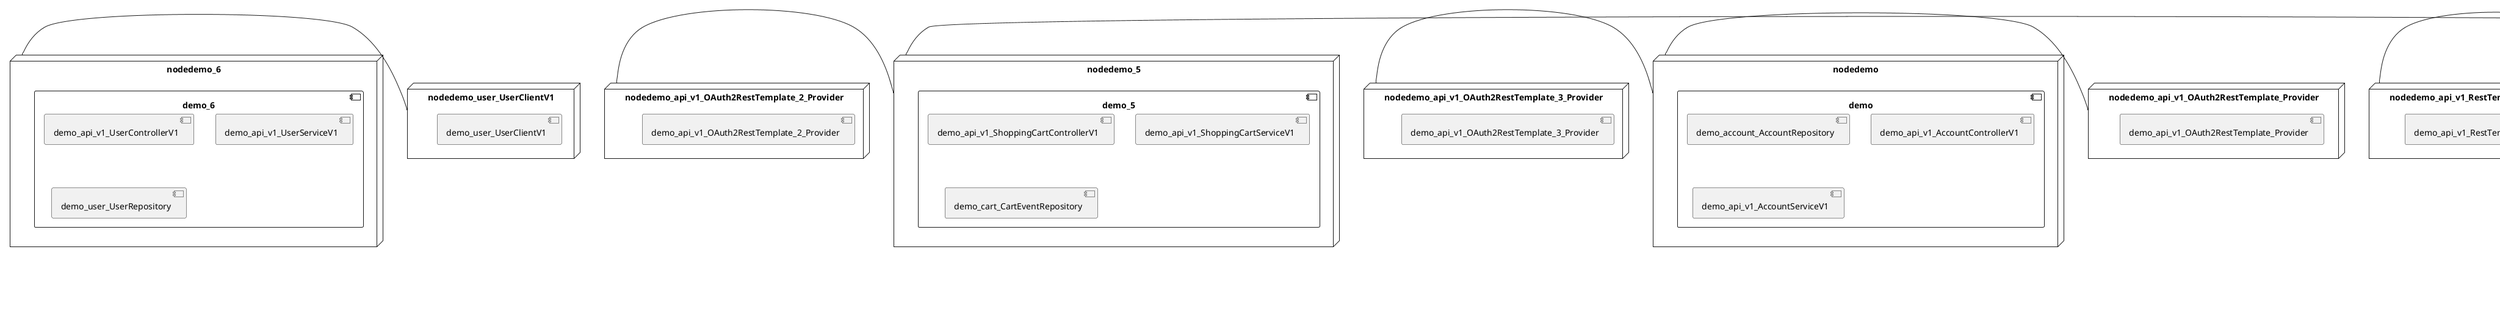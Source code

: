 @startuml
skinparam fixCircleLabelOverlapping true
skinparam componentStyle uml2
node nodedemo {
component demo {
[demo_account_AccountRepository] [[kbastani-spring-cloud-event-sourcing-example.system#_eyBlpY3BEe-AmPKapfOXsg]]
[demo_api_v1_AccountControllerV1] [[kbastani-spring-cloud-event-sourcing-example.system#_eyBlpY3BEe-AmPKapfOXsg]]
[demo_api_v1_AccountServiceV1] [[kbastani-spring-cloud-event-sourcing-example.system#_eyBlpY3BEe-AmPKapfOXsg]]
}
}
node nodedemo_2 {
component demo_2 {
[DatabaseInitializer] [[kbastani-spring-cloud-event-sourcing-example.system#_eyBlpY3BEe-AmPKapfOXsg]]
[demo_api_v1_OrderControllerV1] [[kbastani-spring-cloud-event-sourcing-example.system#_eyBlpY3BEe-AmPKapfOXsg]]
[demo_api_v1_OrderServiceV1] [[kbastani-spring-cloud-event-sourcing-example.system#_eyBlpY3BEe-AmPKapfOXsg]]
[demo_config_DatabaseInitializer] [[kbastani-spring-cloud-event-sourcing-example.system#_eyBlpY3BEe-AmPKapfOXsg]]
[demo_invoice_InvoiceRepository] [[kbastani-spring-cloud-event-sourcing-example.system#_eyBlpY3BEe-AmPKapfOXsg]]
[demo_order_OrderEventRepository] [[kbastani-spring-cloud-event-sourcing-example.system#_eyBlpY3BEe-AmPKapfOXsg]]
[demo_order_OrderRepository] [[kbastani-spring-cloud-event-sourcing-example.system#_eyBlpY3BEe-AmPKapfOXsg]]
}
}
node nodedemo_3 {
component demo_3 {
[demo_api_v1_CatalogControllerV1] [[kbastani-spring-cloud-event-sourcing-example.system#_eyBlpY3BEe-AmPKapfOXsg]]
[demo_api_v1_CatalogServiceV1] [[kbastani-spring-cloud-event-sourcing-example.system#_eyBlpY3BEe-AmPKapfOXsg]]
[demo_catalog_CatalogInfoRepository] [[kbastani-spring-cloud-event-sourcing-example.system#_eyBlpY3BEe-AmPKapfOXsg]]
}
}
node nodedemo_4 {
component demo_4 {
[demo_UserController] [[kbastani-spring-cloud-event-sourcing-example.system#_eyBlpY3BEe-AmPKapfOXsg]]
[demo_UserRepository] [[kbastani-spring-cloud-event-sourcing-example.system#_eyBlpY3BEe-AmPKapfOXsg]]
[demo_UserService] [[kbastani-spring-cloud-event-sourcing-example.system#_eyBlpY3BEe-AmPKapfOXsg]]
[demo_login_UserController] [[kbastani-spring-cloud-event-sourcing-example.system#_eyBlpY3BEe-AmPKapfOXsg]]
}
}
node nodedemo_5 {
component demo_5 {
[demo_api_v1_ShoppingCartControllerV1] [[kbastani-spring-cloud-event-sourcing-example.system#_eyBlpY3BEe-AmPKapfOXsg]]
[demo_api_v1_ShoppingCartServiceV1] [[kbastani-spring-cloud-event-sourcing-example.system#_eyBlpY3BEe-AmPKapfOXsg]]
[demo_cart_CartEventRepository] [[kbastani-spring-cloud-event-sourcing-example.system#_eyBlpY3BEe-AmPKapfOXsg]]
}
}
node nodedemo_6 {
component demo_6 {
[demo_api_v1_UserControllerV1] [[kbastani-spring-cloud-event-sourcing-example.system#_eyBlpY3BEe-AmPKapfOXsg]]
[demo_api_v1_UserServiceV1] [[kbastani-spring-cloud-event-sourcing-example.system#_eyBlpY3BEe-AmPKapfOXsg]]
[demo_user_UserRepository] [[kbastani-spring-cloud-event-sourcing-example.system#_eyBlpY3BEe-AmPKapfOXsg]]
}
}
node nodedemo_v1 {
component demo_v1 {
[demo_v1_InventoryControllerV1] [[kbastani-spring-cloud-event-sourcing-example.system#_eyBlpY3BEe-AmPKapfOXsg]]
[demo_v1_InventoryServiceV1] [[kbastani-spring-cloud-event-sourcing-example.system#_eyBlpY3BEe-AmPKapfOXsg]]
}
}
node nodedemo_api_v1_OAuth2RestTemplate_2_Provider {
[demo_api_v1_OAuth2RestTemplate_2_Provider] [[kbastani-spring-cloud-event-sourcing-example.system#_eyBlpY3BEe-AmPKapfOXsg]]
}
node nodedemo_api_v1_OAuth2RestTemplate_3_Provider {
[demo_api_v1_OAuth2RestTemplate_3_Provider] [[kbastani-spring-cloud-event-sourcing-example.system#_eyBlpY3BEe-AmPKapfOXsg]]
}
node nodedemo_api_v1_OAuth2RestTemplate_Provider {
[demo_api_v1_OAuth2RestTemplate_Provider] [[kbastani-spring-cloud-event-sourcing-example.system#_eyBlpY3BEe-AmPKapfOXsg]]
}
node nodedemo_api_v1_RestTemplate_2_Provider {
[demo_api_v1_RestTemplate_2_Provider] [[kbastani-spring-cloud-event-sourcing-example.system#_eyBlpY3BEe-AmPKapfOXsg]]
}
node nodedemo_api_v1_RestTemplate_Provider {
[demo_api_v1_RestTemplate_Provider] [[kbastani-spring-cloud-event-sourcing-example.system#_eyBlpY3BEe-AmPKapfOXsg]]
}
node nodedemo_inventory_InventoryRepository_Provider {
[demo_inventory_InventoryRepository_Provider] [[kbastani-spring-cloud-event-sourcing-example.system#_eyBlpY3BEe-AmPKapfOXsg]]
}
node nodedemo_login_AuthenticationManager_Provider {
[demo_login_AuthenticationManager_Provider] [[kbastani-spring-cloud-event-sourcing-example.system#_eyBlpY3BEe-AmPKapfOXsg]]
}
node nodedemo_login_ClientDetailsService_Provider {
[demo_login_ClientDetailsService_Provider] [[kbastani-spring-cloud-event-sourcing-example.system#_eyBlpY3BEe-AmPKapfOXsg]]
}
node nodedemo_login_HttpSessionSecurityContextRepository_Provider {
[demo_login_HttpSessionSecurityContextRepository_Provider] [[kbastani-spring-cloud-event-sourcing-example.system#_eyBlpY3BEe-AmPKapfOXsg]]
}
node nodedemo_login_LoginController {
[demo_login_LoginController] [[kbastani-spring-cloud-event-sourcing-example.system#_eyBlpY3BEe-AmPKapfOXsg]]
}
node nodedemo_product_ProductRepository_Provider {
[demo_product_ProductRepository_Provider] [[kbastani-spring-cloud-event-sourcing-example.system#_eyBlpY3BEe-AmPKapfOXsg]]
}
node nodedemo_user_UserClientV1 {
[demo_user_UserClientV1] [[kbastani-spring-cloud-event-sourcing-example.system#_eyBlpY3BEe-AmPKapfOXsg]]
}
node nodedemo_v1_Session_Provider {
[demo_v1_Session_Provider] [[kbastani-spring-cloud-event-sourcing-example.system#_eyBlpY3BEe-AmPKapfOXsg]]
}
[nodedemo_6] - [nodedemo_user_UserClientV1]
[nodedemo_api_v1_OAuth2RestTemplate_2_Provider] - [nodedemo_5]
[nodedemo_api_v1_OAuth2RestTemplate_3_Provider] - [nodedemo]
[nodedemo_api_v1_OAuth2RestTemplate_Provider] - [nodedemo]
[nodedemo_api_v1_RestTemplate_2_Provider] - [nodedemo_3]
[nodedemo_api_v1_RestTemplate_Provider] - [nodedemo_5]
[nodedemo_inventory_InventoryRepository_Provider] - [nodedemo_v1]
[nodedemo_login_AuthenticationManager_Provider] - [nodedemo_login_LoginController]
[nodedemo_login_ClientDetailsService_Provider] - [nodedemo_login_LoginController]
[nodedemo_login_HttpSessionSecurityContextRepository_Provider] - [nodedemo_login_LoginController]
[nodedemo_product_ProductRepository_Provider] - [nodedemo_v1]
[nodedemo_v1_Session_Provider] - [nodedemo_v1]

@enduml
